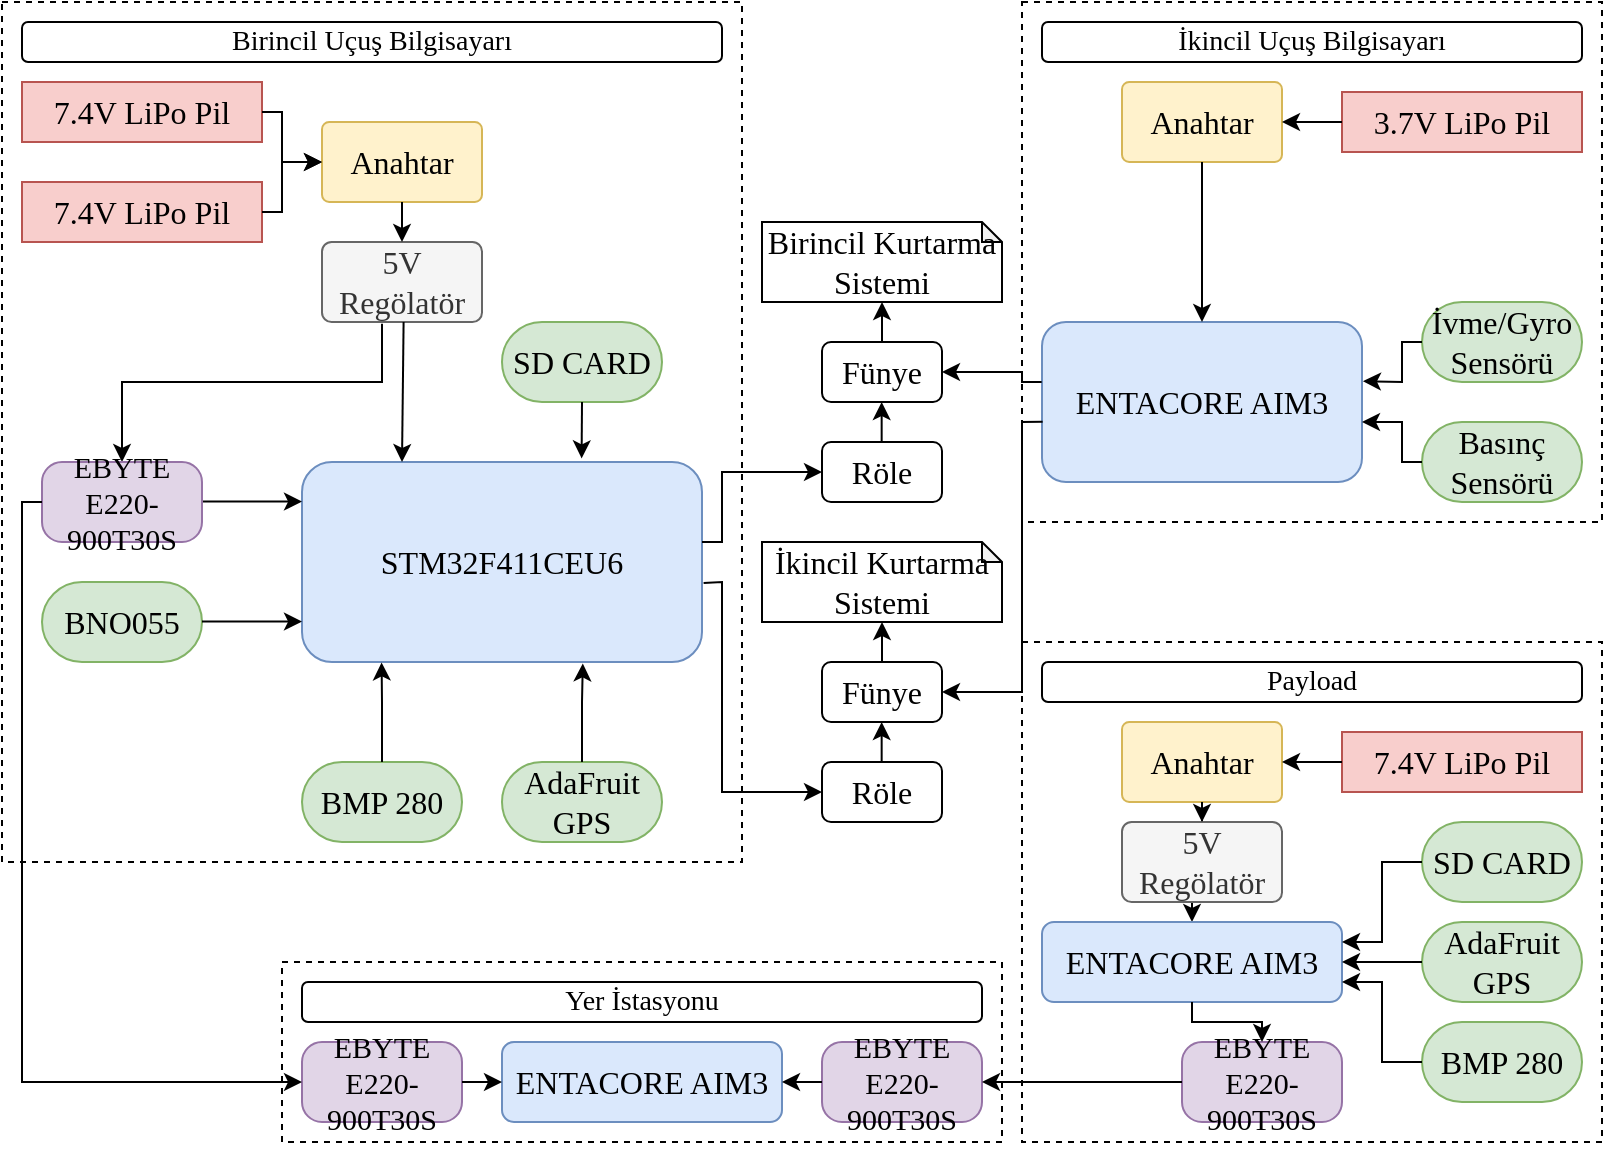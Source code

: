 <mxfile version="23.1.1" type="github">
  <diagram id="C5RBs43oDa-KdzZeNtuy" name="Page-1">
    <mxGraphModel dx="1687" dy="889" grid="1" gridSize="10" guides="1" tooltips="1" connect="1" arrows="1" fold="1" page="1" pageScale="1" pageWidth="800" pageHeight="600" math="0" shadow="0">
      <root>
        <mxCell id="WIyWlLk6GJQsqaUBKTNV-0" />
        <mxCell id="WIyWlLk6GJQsqaUBKTNV-1" parent="WIyWlLk6GJQsqaUBKTNV-0" />
        <mxCell id="FF-1iVlFn8DtFzpHkf-_-0" value="7.4V LiPo Pil" style="rounded=1;whiteSpace=wrap;html=1;arcSize=0;fillColor=#f8cecc;strokeColor=#b85450;fontFamily=Calibri;fontSize=16;" parent="WIyWlLk6GJQsqaUBKTNV-1" vertex="1">
          <mxGeometry x="10" y="90" width="120" height="30" as="geometry" />
        </mxCell>
        <mxCell id="FF-1iVlFn8DtFzpHkf-_-1" value="7.4V LiPo Pil" style="rounded=1;whiteSpace=wrap;html=1;arcSize=0;fillColor=#f8cecc;strokeColor=#b85450;fontFamily=Calibri;fontSize=16;" parent="WIyWlLk6GJQsqaUBKTNV-1" vertex="1">
          <mxGeometry x="10" y="40" width="120" height="30" as="geometry" />
        </mxCell>
        <mxCell id="FF-1iVlFn8DtFzpHkf-_-3" value="Anahtar" style="rounded=1;whiteSpace=wrap;html=1;arcSize=9;fillColor=#fff2cc;strokeColor=#d6b656;fontFamily=Calibri;fontSize=16;" parent="WIyWlLk6GJQsqaUBKTNV-1" vertex="1">
          <mxGeometry x="160" y="60" width="80" height="40" as="geometry" />
        </mxCell>
        <mxCell id="FF-1iVlFn8DtFzpHkf-_-4" value="5V Regölatör" style="rounded=1;whiteSpace=wrap;html=1;arcSize=12;fillColor=#f5f5f5;fontColor=#333333;strokeColor=#666666;fontFamily=Calibri;fontSize=16;" parent="WIyWlLk6GJQsqaUBKTNV-1" vertex="1">
          <mxGeometry x="160" y="120" width="80" height="40" as="geometry" />
        </mxCell>
        <mxCell id="FF-1iVlFn8DtFzpHkf-_-5" value="STM32F411CEU6" style="rounded=1;whiteSpace=wrap;html=1;fillColor=#dae8fc;strokeColor=#6c8ebf;fontFamily=Calibri;fontSize=16;" parent="WIyWlLk6GJQsqaUBKTNV-1" vertex="1">
          <mxGeometry x="150" y="230" width="200" height="100" as="geometry" />
        </mxCell>
        <mxCell id="FF-1iVlFn8DtFzpHkf-_-7" value="BMP 280" style="rounded=1;whiteSpace=wrap;html=1;arcSize=50;fillColor=#d5e8d4;strokeColor=#82b366;fontFamily=Calibri;fontSize=16;" parent="WIyWlLk6GJQsqaUBKTNV-1" vertex="1">
          <mxGeometry x="150" y="380" width="80" height="40" as="geometry" />
        </mxCell>
        <mxCell id="FF-1iVlFn8DtFzpHkf-_-8" value="BNO055" style="rounded=1;whiteSpace=wrap;html=1;arcSize=50;fillColor=#d5e8d4;strokeColor=#82b366;fontFamily=Calibri;fontSize=16;" parent="WIyWlLk6GJQsqaUBKTNV-1" vertex="1">
          <mxGeometry x="20" y="290" width="80" height="40" as="geometry" />
        </mxCell>
        <mxCell id="FF-1iVlFn8DtFzpHkf-_-9" value="SD CARD" style="rounded=1;whiteSpace=wrap;html=1;arcSize=50;fillColor=#d5e8d4;strokeColor=#82b366;fontFamily=Calibri;fontSize=16;" parent="WIyWlLk6GJQsqaUBKTNV-1" vertex="1">
          <mxGeometry x="250" y="160" width="80" height="40" as="geometry" />
        </mxCell>
        <mxCell id="FF-1iVlFn8DtFzpHkf-_-10" value="AdaFruit GPS" style="rounded=1;whiteSpace=wrap;html=1;arcSize=50;fillColor=#d5e8d4;strokeColor=#82b366;fontFamily=Calibri;fontSize=16;" parent="WIyWlLk6GJQsqaUBKTNV-1" vertex="1">
          <mxGeometry x="250" y="380" width="80" height="40" as="geometry" />
        </mxCell>
        <mxCell id="FF-1iVlFn8DtFzpHkf-_-11" value="" style="endArrow=classic;html=1;rounded=0;fontFamily=Calibri;fontSize=16;" parent="WIyWlLk6GJQsqaUBKTNV-1" edge="1">
          <mxGeometry width="50" height="50" relative="1" as="geometry">
            <mxPoint x="100" y="249.8" as="sourcePoint" />
            <mxPoint x="150" y="249.8" as="targetPoint" />
            <Array as="points">
              <mxPoint x="90" y="250" />
              <mxPoint x="100" y="249.8" />
            </Array>
          </mxGeometry>
        </mxCell>
        <mxCell id="FF-1iVlFn8DtFzpHkf-_-12" value="" style="endArrow=classic;html=1;rounded=0;fontFamily=Calibri;fontSize=16;" parent="WIyWlLk6GJQsqaUBKTNV-1" edge="1">
          <mxGeometry width="50" height="50" relative="1" as="geometry">
            <mxPoint x="100" y="309.8" as="sourcePoint" />
            <mxPoint x="150" y="309.8" as="targetPoint" />
            <Array as="points" />
          </mxGeometry>
        </mxCell>
        <mxCell id="FF-1iVlFn8DtFzpHkf-_-13" value="" style="endArrow=classic;html=1;rounded=0;entryX=0.199;entryY=1.002;entryDx=0;entryDy=0;entryPerimeter=0;fontFamily=Calibri;fontSize=16;" parent="WIyWlLk6GJQsqaUBKTNV-1" target="FF-1iVlFn8DtFzpHkf-_-5" edge="1">
          <mxGeometry width="50" height="50" relative="1" as="geometry">
            <mxPoint x="190" y="380" as="sourcePoint" />
            <mxPoint x="220" y="343" as="targetPoint" />
            <Array as="points">
              <mxPoint x="190" y="380" />
              <mxPoint x="190" y="370" />
              <mxPoint x="190" y="350" />
            </Array>
          </mxGeometry>
        </mxCell>
        <mxCell id="FF-1iVlFn8DtFzpHkf-_-14" value="" style="endArrow=classic;html=1;rounded=0;entryX=0.702;entryY=1.007;entryDx=0;entryDy=0;entryPerimeter=0;fontFamily=Calibri;fontSize=16;" parent="WIyWlLk6GJQsqaUBKTNV-1" target="FF-1iVlFn8DtFzpHkf-_-5" edge="1">
          <mxGeometry width="50" height="50" relative="1" as="geometry">
            <mxPoint x="290" y="380" as="sourcePoint" />
            <mxPoint x="320" y="340" as="targetPoint" />
            <Array as="points">
              <mxPoint x="290" y="380" />
              <mxPoint x="290" y="350" />
            </Array>
          </mxGeometry>
        </mxCell>
        <mxCell id="FF-1iVlFn8DtFzpHkf-_-16" value="" style="endArrow=classic;html=1;rounded=0;exitX=0.5;exitY=1;exitDx=0;exitDy=0;entryX=0.699;entryY=-0.018;entryDx=0;entryDy=0;entryPerimeter=0;fontFamily=Calibri;fontSize=16;" parent="WIyWlLk6GJQsqaUBKTNV-1" target="FF-1iVlFn8DtFzpHkf-_-5" edge="1">
          <mxGeometry width="50" height="50" relative="1" as="geometry">
            <mxPoint x="290" y="200" as="sourcePoint" />
            <mxPoint x="340" y="200" as="targetPoint" />
          </mxGeometry>
        </mxCell>
        <mxCell id="FF-1iVlFn8DtFzpHkf-_-17" value="" style="endArrow=classic;html=1;rounded=0;entryX=0.5;entryY=0;entryDx=0;entryDy=0;exitX=0.375;exitY=1.023;exitDx=0;exitDy=0;exitPerimeter=0;fontFamily=Calibri;fontSize=16;" parent="WIyWlLk6GJQsqaUBKTNV-1" source="FF-1iVlFn8DtFzpHkf-_-4" target="rdZqMUuOVoU_5vOU-umY-52" edge="1">
          <mxGeometry width="50" height="50" relative="1" as="geometry">
            <mxPoint x="240" y="140" as="sourcePoint" />
            <mxPoint x="250" y="180" as="targetPoint" />
            <Array as="points">
              <mxPoint x="190" y="190" />
              <mxPoint x="60" y="190" />
            </Array>
          </mxGeometry>
        </mxCell>
        <mxCell id="FF-1iVlFn8DtFzpHkf-_-18" value="" style="endArrow=classic;html=1;rounded=0;exitX=0.51;exitY=0.999;exitDx=0;exitDy=0;exitPerimeter=0;entryX=0.25;entryY=0;entryDx=0;entryDy=0;fontFamily=Calibri;fontSize=16;" parent="WIyWlLk6GJQsqaUBKTNV-1" source="FF-1iVlFn8DtFzpHkf-_-4" edge="1" target="FF-1iVlFn8DtFzpHkf-_-5">
          <mxGeometry width="50" height="50" relative="1" as="geometry">
            <mxPoint x="280" y="103.2" as="sourcePoint" />
            <mxPoint x="270" y="210.0" as="targetPoint" />
          </mxGeometry>
        </mxCell>
        <mxCell id="FF-1iVlFn8DtFzpHkf-_-19" value="" style="endArrow=classic;html=1;rounded=0;exitX=1;exitY=0.5;exitDx=0;exitDy=0;entryX=0;entryY=0.5;entryDx=0;entryDy=0;fontFamily=Calibri;fontSize=16;" parent="WIyWlLk6GJQsqaUBKTNV-1" source="FF-1iVlFn8DtFzpHkf-_-0" target="FF-1iVlFn8DtFzpHkf-_-3" edge="1">
          <mxGeometry width="50" height="50" relative="1" as="geometry">
            <mxPoint x="340" y="230" as="sourcePoint" />
            <mxPoint x="170" y="130" as="targetPoint" />
            <Array as="points">
              <mxPoint x="140" y="105" />
              <mxPoint x="140" y="80" />
            </Array>
          </mxGeometry>
        </mxCell>
        <mxCell id="FF-1iVlFn8DtFzpHkf-_-20" value="" style="endArrow=classic;html=1;rounded=0;exitX=1;exitY=0.5;exitDx=0;exitDy=0;fontFamily=Calibri;fontSize=16;" parent="WIyWlLk6GJQsqaUBKTNV-1" source="FF-1iVlFn8DtFzpHkf-_-1" edge="1">
          <mxGeometry width="50" height="50" relative="1" as="geometry">
            <mxPoint x="140" y="50" as="sourcePoint" />
            <mxPoint x="160" y="80" as="targetPoint" />
            <Array as="points">
              <mxPoint x="140" y="55" />
              <mxPoint x="140" y="80" />
            </Array>
          </mxGeometry>
        </mxCell>
        <mxCell id="FF-1iVlFn8DtFzpHkf-_-21" value="" style="endArrow=classic;html=1;rounded=0;entryX=0.5;entryY=0;entryDx=0;entryDy=0;exitX=0.5;exitY=1;exitDx=0;exitDy=0;fontFamily=Calibri;fontSize=16;" parent="WIyWlLk6GJQsqaUBKTNV-1" edge="1" target="FF-1iVlFn8DtFzpHkf-_-4" source="FF-1iVlFn8DtFzpHkf-_-3">
          <mxGeometry width="50" height="50" relative="1" as="geometry">
            <mxPoint x="240" y="79.9" as="sourcePoint" />
            <mxPoint x="260" y="80" as="targetPoint" />
          </mxGeometry>
        </mxCell>
        <mxCell id="rdZqMUuOVoU_5vOU-umY-1" value="Birincil Kurtarma Sistemi" style="shape=note;whiteSpace=wrap;html=1;backgroundOutline=1;darkOpacity=0.05;rotation=0;size=10;strokeColor=default;verticalAlign=middle;fontFamily=Calibri;fontSize=16;" vertex="1" parent="WIyWlLk6GJQsqaUBKTNV-1">
          <mxGeometry x="380" y="110" width="120" height="40" as="geometry" />
        </mxCell>
        <mxCell id="rdZqMUuOVoU_5vOU-umY-3" value="Fünye" style="rounded=1;whiteSpace=wrap;html=1;fontFamily=Calibri;fontSize=16;" vertex="1" parent="WIyWlLk6GJQsqaUBKTNV-1">
          <mxGeometry x="410" y="170" width="60" height="30" as="geometry" />
        </mxCell>
        <mxCell id="rdZqMUuOVoU_5vOU-umY-4" value="Röle" style="rounded=1;whiteSpace=wrap;html=1;fontFamily=Calibri;fontSize=16;" vertex="1" parent="WIyWlLk6GJQsqaUBKTNV-1">
          <mxGeometry x="410" y="220" width="60" height="30" as="geometry" />
        </mxCell>
        <mxCell id="rdZqMUuOVoU_5vOU-umY-5" value="" style="endArrow=classic;html=1;rounded=0;entryX=0.5;entryY=1;entryDx=0;entryDy=0;entryPerimeter=0;exitX=0.5;exitY=0;exitDx=0;exitDy=0;fontFamily=Calibri;fontSize=16;" edge="1" parent="WIyWlLk6GJQsqaUBKTNV-1" source="rdZqMUuOVoU_5vOU-umY-3" target="rdZqMUuOVoU_5vOU-umY-1">
          <mxGeometry width="50" height="50" relative="1" as="geometry">
            <mxPoint x="380" y="260" as="sourcePoint" />
            <mxPoint x="430" y="210" as="targetPoint" />
          </mxGeometry>
        </mxCell>
        <mxCell id="rdZqMUuOVoU_5vOU-umY-6" value="" style="endArrow=classic;html=1;rounded=0;entryX=0.5;entryY=1;entryDx=0;entryDy=0;entryPerimeter=0;exitX=0.5;exitY=0;exitDx=0;exitDy=0;fontFamily=Calibri;fontSize=16;" edge="1" parent="WIyWlLk6GJQsqaUBKTNV-1">
          <mxGeometry width="50" height="50" relative="1" as="geometry">
            <mxPoint x="439.83" y="220" as="sourcePoint" />
            <mxPoint x="439.83" y="200" as="targetPoint" />
          </mxGeometry>
        </mxCell>
        <mxCell id="rdZqMUuOVoU_5vOU-umY-7" value="İkincil Kurtarma Sistemi" style="shape=note;whiteSpace=wrap;html=1;backgroundOutline=1;darkOpacity=0.05;rotation=0;size=10;strokeColor=default;verticalAlign=middle;fontFamily=Calibri;fontSize=16;" vertex="1" parent="WIyWlLk6GJQsqaUBKTNV-1">
          <mxGeometry x="380" y="270" width="120" height="40" as="geometry" />
        </mxCell>
        <mxCell id="rdZqMUuOVoU_5vOU-umY-8" value="Fünye" style="rounded=1;whiteSpace=wrap;html=1;fontFamily=Calibri;fontSize=16;" vertex="1" parent="WIyWlLk6GJQsqaUBKTNV-1">
          <mxGeometry x="410" y="330" width="60" height="30" as="geometry" />
        </mxCell>
        <mxCell id="rdZqMUuOVoU_5vOU-umY-9" value="Röle" style="rounded=1;whiteSpace=wrap;html=1;fontFamily=Calibri;fontSize=16;" vertex="1" parent="WIyWlLk6GJQsqaUBKTNV-1">
          <mxGeometry x="410" y="380" width="60" height="30" as="geometry" />
        </mxCell>
        <mxCell id="rdZqMUuOVoU_5vOU-umY-10" value="" style="endArrow=classic;html=1;rounded=0;entryX=0.5;entryY=1;entryDx=0;entryDy=0;entryPerimeter=0;exitX=0.5;exitY=0;exitDx=0;exitDy=0;fontFamily=Calibri;fontSize=16;" edge="1" parent="WIyWlLk6GJQsqaUBKTNV-1" source="rdZqMUuOVoU_5vOU-umY-8" target="rdZqMUuOVoU_5vOU-umY-7">
          <mxGeometry width="50" height="50" relative="1" as="geometry">
            <mxPoint x="380" y="420" as="sourcePoint" />
            <mxPoint x="430" y="370" as="targetPoint" />
          </mxGeometry>
        </mxCell>
        <mxCell id="rdZqMUuOVoU_5vOU-umY-11" value="" style="endArrow=classic;html=1;rounded=0;entryX=0.5;entryY=1;entryDx=0;entryDy=0;entryPerimeter=0;exitX=0.5;exitY=0;exitDx=0;exitDy=0;fontFamily=Calibri;fontSize=16;" edge="1" parent="WIyWlLk6GJQsqaUBKTNV-1">
          <mxGeometry width="50" height="50" relative="1" as="geometry">
            <mxPoint x="439.83" y="380" as="sourcePoint" />
            <mxPoint x="439.83" y="360" as="targetPoint" />
          </mxGeometry>
        </mxCell>
        <mxCell id="rdZqMUuOVoU_5vOU-umY-12" value="" style="endArrow=classic;html=1;rounded=0;exitX=1.004;exitY=0.605;exitDx=0;exitDy=0;exitPerimeter=0;entryX=0;entryY=0.5;entryDx=0;entryDy=0;fontFamily=Calibri;fontSize=16;" edge="1" parent="WIyWlLk6GJQsqaUBKTNV-1" source="FF-1iVlFn8DtFzpHkf-_-5" target="rdZqMUuOVoU_5vOU-umY-9">
          <mxGeometry width="50" height="50" relative="1" as="geometry">
            <mxPoint x="360" y="290" as="sourcePoint" />
            <mxPoint x="410" y="240" as="targetPoint" />
            <Array as="points">
              <mxPoint x="360" y="290" />
              <mxPoint x="360" y="395" />
            </Array>
          </mxGeometry>
        </mxCell>
        <mxCell id="rdZqMUuOVoU_5vOU-umY-13" value="" style="endArrow=classic;html=1;rounded=0;entryX=0;entryY=0.5;entryDx=0;entryDy=0;fontFamily=Calibri;fontSize=16;" edge="1" parent="WIyWlLk6GJQsqaUBKTNV-1" target="rdZqMUuOVoU_5vOU-umY-4">
          <mxGeometry width="50" height="50" relative="1" as="geometry">
            <mxPoint x="350" y="270" as="sourcePoint" />
            <mxPoint x="400" y="230" as="targetPoint" />
            <Array as="points">
              <mxPoint x="360" y="270" />
              <mxPoint x="360" y="235" />
            </Array>
          </mxGeometry>
        </mxCell>
        <mxCell id="rdZqMUuOVoU_5vOU-umY-14" value="3.7V LiPo Pil" style="rounded=1;whiteSpace=wrap;html=1;arcSize=0;fillColor=#f8cecc;strokeColor=#b85450;fontFamily=Calibri;fontSize=16;" vertex="1" parent="WIyWlLk6GJQsqaUBKTNV-1">
          <mxGeometry x="670" y="45" width="120" height="30" as="geometry" />
        </mxCell>
        <mxCell id="rdZqMUuOVoU_5vOU-umY-15" value="Anahtar" style="rounded=1;whiteSpace=wrap;html=1;arcSize=9;fillColor=#fff2cc;strokeColor=#d6b656;fontFamily=Calibri;fontSize=16;" vertex="1" parent="WIyWlLk6GJQsqaUBKTNV-1">
          <mxGeometry x="560" y="40" width="80" height="40" as="geometry" />
        </mxCell>
        <mxCell id="rdZqMUuOVoU_5vOU-umY-16" value="ENTACORE AIM3" style="rounded=1;whiteSpace=wrap;html=1;fillColor=#dae8fc;strokeColor=#6c8ebf;fontFamily=Calibri;fontSize=16;" vertex="1" parent="WIyWlLk6GJQsqaUBKTNV-1">
          <mxGeometry x="520" y="160" width="160" height="80" as="geometry" />
        </mxCell>
        <mxCell id="rdZqMUuOVoU_5vOU-umY-20" value="" style="endArrow=classic;html=1;rounded=0;entryX=0.5;entryY=0;entryDx=0;entryDy=0;exitX=0.5;exitY=1;exitDx=0;exitDy=0;fontFamily=Calibri;fontSize=16;" edge="1" parent="WIyWlLk6GJQsqaUBKTNV-1" source="rdZqMUuOVoU_5vOU-umY-15" target="rdZqMUuOVoU_5vOU-umY-16">
          <mxGeometry width="50" height="50" relative="1" as="geometry">
            <mxPoint x="420" y="150" as="sourcePoint" />
            <mxPoint x="470" y="100" as="targetPoint" />
          </mxGeometry>
        </mxCell>
        <mxCell id="rdZqMUuOVoU_5vOU-umY-21" value="" style="endArrow=classic;html=1;rounded=0;entryX=1;entryY=0.5;entryDx=0;entryDy=0;fontFamily=Calibri;fontSize=16;" edge="1" parent="WIyWlLk6GJQsqaUBKTNV-1" source="rdZqMUuOVoU_5vOU-umY-14" target="rdZqMUuOVoU_5vOU-umY-15">
          <mxGeometry width="50" height="50" relative="1" as="geometry">
            <mxPoint x="420" y="150" as="sourcePoint" />
            <mxPoint x="470" y="100" as="targetPoint" />
          </mxGeometry>
        </mxCell>
        <mxCell id="rdZqMUuOVoU_5vOU-umY-22" value="İvme/Gyro Sensörü" style="rounded=1;whiteSpace=wrap;html=1;arcSize=50;fillColor=#d5e8d4;strokeColor=#82b366;fontFamily=Calibri;fontSize=16;" vertex="1" parent="WIyWlLk6GJQsqaUBKTNV-1">
          <mxGeometry x="710" y="150" width="80" height="40" as="geometry" />
        </mxCell>
        <mxCell id="rdZqMUuOVoU_5vOU-umY-23" value="Basınç Sensörü" style="rounded=1;whiteSpace=wrap;html=1;arcSize=50;fillColor=#d5e8d4;strokeColor=#82b366;fontFamily=Calibri;fontSize=16;" vertex="1" parent="WIyWlLk6GJQsqaUBKTNV-1">
          <mxGeometry x="710" y="210" width="80" height="40" as="geometry" />
        </mxCell>
        <mxCell id="rdZqMUuOVoU_5vOU-umY-24" value="" style="endArrow=classic;html=1;rounded=0;exitX=0;exitY=0.5;exitDx=0;exitDy=0;entryX=1.006;entryY=0.611;entryDx=0;entryDy=0;entryPerimeter=0;fontFamily=Calibri;fontSize=16;" edge="1" parent="WIyWlLk6GJQsqaUBKTNV-1" source="rdZqMUuOVoU_5vOU-umY-23">
          <mxGeometry width="50" height="50" relative="1" as="geometry">
            <mxPoint x="709.04" y="231.12" as="sourcePoint" />
            <mxPoint x="680.0" y="210" as="targetPoint" />
            <Array as="points">
              <mxPoint x="700" y="230" />
              <mxPoint x="700" y="210" />
            </Array>
          </mxGeometry>
        </mxCell>
        <mxCell id="rdZqMUuOVoU_5vOU-umY-26" value="" style="endArrow=classic;html=1;rounded=0;entryX=1.003;entryY=0.37;entryDx=0;entryDy=0;entryPerimeter=0;exitX=0;exitY=0.5;exitDx=0;exitDy=0;fontFamily=Calibri;fontSize=16;" edge="1" parent="WIyWlLk6GJQsqaUBKTNV-1" source="rdZqMUuOVoU_5vOU-umY-22" target="rdZqMUuOVoU_5vOU-umY-16">
          <mxGeometry width="50" height="50" relative="1" as="geometry">
            <mxPoint x="640" y="190" as="sourcePoint" />
            <mxPoint x="690" y="140" as="targetPoint" />
            <Array as="points">
              <mxPoint x="700" y="170" />
              <mxPoint x="700" y="190" />
            </Array>
          </mxGeometry>
        </mxCell>
        <mxCell id="rdZqMUuOVoU_5vOU-umY-27" value="" style="endArrow=classic;html=1;rounded=0;exitX=-0.001;exitY=0.375;exitDx=0;exitDy=0;exitPerimeter=0;" edge="1" parent="WIyWlLk6GJQsqaUBKTNV-1" source="rdZqMUuOVoU_5vOU-umY-16">
          <mxGeometry width="50" height="50" relative="1" as="geometry">
            <mxPoint x="540" y="175" as="sourcePoint" />
            <mxPoint x="470" y="185" as="targetPoint" />
            <Array as="points">
              <mxPoint x="510" y="190" />
              <mxPoint x="510" y="185" />
            </Array>
          </mxGeometry>
        </mxCell>
        <mxCell id="rdZqMUuOVoU_5vOU-umY-28" value="" style="endArrow=classic;html=1;rounded=0;exitX=0.002;exitY=0.623;exitDx=0;exitDy=0;exitPerimeter=0;entryX=1;entryY=0.5;entryDx=0;entryDy=0;" edge="1" parent="WIyWlLk6GJQsqaUBKTNV-1" source="rdZqMUuOVoU_5vOU-umY-16" target="rdZqMUuOVoU_5vOU-umY-8">
          <mxGeometry width="50" height="50" relative="1" as="geometry">
            <mxPoint x="490" y="230" as="sourcePoint" />
            <mxPoint x="480" y="350" as="targetPoint" />
            <Array as="points">
              <mxPoint x="510" y="210" />
              <mxPoint x="510" y="345" />
            </Array>
          </mxGeometry>
        </mxCell>
        <mxCell id="rdZqMUuOVoU_5vOU-umY-29" value="ENTACORE AIM3" style="rounded=1;whiteSpace=wrap;html=1;fillColor=#dae8fc;strokeColor=#6c8ebf;fontFamily=Calibri;fontSize=16;" vertex="1" parent="WIyWlLk6GJQsqaUBKTNV-1">
          <mxGeometry x="250" y="520" width="140" height="40" as="geometry" />
        </mxCell>
        <mxCell id="rdZqMUuOVoU_5vOU-umY-30" value="EBYTE E220-900T30S" style="rounded=1;whiteSpace=wrap;html=1;arcSize=25;fillColor=#e1d5e7;strokeColor=#9673a6;fontFamily=Calibri;fontSize=15;" vertex="1" parent="WIyWlLk6GJQsqaUBKTNV-1">
          <mxGeometry x="150" y="520" width="80" height="40" as="geometry" />
        </mxCell>
        <mxCell id="rdZqMUuOVoU_5vOU-umY-31" value="EBYTE E220-900T30S" style="rounded=1;whiteSpace=wrap;html=1;arcSize=25;fillColor=#e1d5e7;strokeColor=#9673a6;fontFamily=Calibri;fontSize=15;" vertex="1" parent="WIyWlLk6GJQsqaUBKTNV-1">
          <mxGeometry x="410" y="520" width="80" height="40" as="geometry" />
        </mxCell>
        <mxCell id="rdZqMUuOVoU_5vOU-umY-33" value="7.4V LiPo Pil" style="rounded=1;whiteSpace=wrap;html=1;arcSize=0;fillColor=#f8cecc;strokeColor=#b85450;fontFamily=Calibri;fontSize=16;" vertex="1" parent="WIyWlLk6GJQsqaUBKTNV-1">
          <mxGeometry x="670" y="365" width="120" height="30" as="geometry" />
        </mxCell>
        <mxCell id="rdZqMUuOVoU_5vOU-umY-43" value="" style="edgeStyle=orthogonalEdgeStyle;rounded=0;orthogonalLoop=1;jettySize=auto;html=1;" edge="1" parent="WIyWlLk6GJQsqaUBKTNV-1" source="rdZqMUuOVoU_5vOU-umY-34" target="rdZqMUuOVoU_5vOU-umY-37">
          <mxGeometry relative="1" as="geometry" />
        </mxCell>
        <mxCell id="rdZqMUuOVoU_5vOU-umY-34" value="Anahtar" style="rounded=1;whiteSpace=wrap;html=1;arcSize=9;fillColor=#fff2cc;strokeColor=#d6b656;fontFamily=Calibri;fontSize=16;" vertex="1" parent="WIyWlLk6GJQsqaUBKTNV-1">
          <mxGeometry x="560" y="360" width="80" height="40" as="geometry" />
        </mxCell>
        <mxCell id="rdZqMUuOVoU_5vOU-umY-35" value="5V Regölatör" style="rounded=1;whiteSpace=wrap;html=1;arcSize=12;fillColor=#f5f5f5;fontColor=#333333;strokeColor=#666666;fontFamily=Calibri;fontSize=16;" vertex="1" parent="WIyWlLk6GJQsqaUBKTNV-1">
          <mxGeometry x="560" y="410" width="80" height="40" as="geometry" />
        </mxCell>
        <mxCell id="rdZqMUuOVoU_5vOU-umY-36" value="EBYTE E220-900T30S" style="rounded=1;whiteSpace=wrap;html=1;arcSize=25;fillColor=#e1d5e7;strokeColor=#9673a6;fontFamily=Calibri;fontSize=15;" vertex="1" parent="WIyWlLk6GJQsqaUBKTNV-1">
          <mxGeometry x="590" y="520" width="80" height="40" as="geometry" />
        </mxCell>
        <mxCell id="rdZqMUuOVoU_5vOU-umY-37" value="ENTACORE AIM3" style="rounded=1;whiteSpace=wrap;html=1;fillColor=#dae8fc;strokeColor=#6c8ebf;fontFamily=Calibri;fontSize=16;" vertex="1" parent="WIyWlLk6GJQsqaUBKTNV-1">
          <mxGeometry x="520" y="460" width="150" height="40" as="geometry" />
        </mxCell>
        <mxCell id="rdZqMUuOVoU_5vOU-umY-38" value="SD CARD" style="rounded=1;whiteSpace=wrap;html=1;arcSize=50;fillColor=#d5e8d4;strokeColor=#82b366;fontFamily=Calibri;fontSize=16;" vertex="1" parent="WIyWlLk6GJQsqaUBKTNV-1">
          <mxGeometry x="710" y="410" width="80" height="40" as="geometry" />
        </mxCell>
        <mxCell id="rdZqMUuOVoU_5vOU-umY-39" value="AdaFruit GPS" style="rounded=1;whiteSpace=wrap;html=1;arcSize=50;fillColor=#d5e8d4;strokeColor=#82b366;fontFamily=Calibri;fontSize=16;" vertex="1" parent="WIyWlLk6GJQsqaUBKTNV-1">
          <mxGeometry x="710" y="460" width="80" height="40" as="geometry" />
        </mxCell>
        <mxCell id="rdZqMUuOVoU_5vOU-umY-40" value="BMP 280" style="rounded=1;whiteSpace=wrap;html=1;arcSize=50;fillColor=#d5e8d4;strokeColor=#82b366;fontFamily=Calibri;fontSize=16;" vertex="1" parent="WIyWlLk6GJQsqaUBKTNV-1">
          <mxGeometry x="710" y="510" width="80" height="40" as="geometry" />
        </mxCell>
        <mxCell id="rdZqMUuOVoU_5vOU-umY-41" value="" style="endArrow=classic;html=1;rounded=0;exitX=0;exitY=0.5;exitDx=0;exitDy=0;entryX=1;entryY=0.5;entryDx=0;entryDy=0;" edge="1" parent="WIyWlLk6GJQsqaUBKTNV-1" source="rdZqMUuOVoU_5vOU-umY-33" target="rdZqMUuOVoU_5vOU-umY-34">
          <mxGeometry width="50" height="50" relative="1" as="geometry">
            <mxPoint x="490" y="420" as="sourcePoint" />
            <mxPoint x="540" y="370" as="targetPoint" />
            <Array as="points">
              <mxPoint x="660" y="380" />
            </Array>
          </mxGeometry>
        </mxCell>
        <mxCell id="rdZqMUuOVoU_5vOU-umY-42" value="" style="endArrow=classic;html=1;rounded=0;entryX=0.5;entryY=0;entryDx=0;entryDy=0;exitX=0.5;exitY=1;exitDx=0;exitDy=0;" edge="1" parent="WIyWlLk6GJQsqaUBKTNV-1" source="rdZqMUuOVoU_5vOU-umY-34" target="rdZqMUuOVoU_5vOU-umY-35">
          <mxGeometry width="50" height="50" relative="1" as="geometry">
            <mxPoint x="580" y="460" as="sourcePoint" />
            <mxPoint x="630" y="410" as="targetPoint" />
          </mxGeometry>
        </mxCell>
        <mxCell id="rdZqMUuOVoU_5vOU-umY-44" value="" style="endArrow=classic;html=1;rounded=0;exitX=0.5;exitY=1;exitDx=0;exitDy=0;entryX=0.5;entryY=0;entryDx=0;entryDy=0;" edge="1" parent="WIyWlLk6GJQsqaUBKTNV-1" source="rdZqMUuOVoU_5vOU-umY-37" target="rdZqMUuOVoU_5vOU-umY-36">
          <mxGeometry width="50" height="50" relative="1" as="geometry">
            <mxPoint x="540" y="550" as="sourcePoint" />
            <mxPoint x="590" y="500" as="targetPoint" />
            <Array as="points">
              <mxPoint x="595" y="510" />
              <mxPoint x="630" y="510" />
            </Array>
          </mxGeometry>
        </mxCell>
        <mxCell id="rdZqMUuOVoU_5vOU-umY-45" value="" style="endArrow=classic;html=1;rounded=0;exitX=0;exitY=0.5;exitDx=0;exitDy=0;entryX=1;entryY=0.25;entryDx=0;entryDy=0;" edge="1" parent="WIyWlLk6GJQsqaUBKTNV-1" source="rdZqMUuOVoU_5vOU-umY-38" target="rdZqMUuOVoU_5vOU-umY-37">
          <mxGeometry width="50" height="50" relative="1" as="geometry">
            <mxPoint x="650" y="445" as="sourcePoint" />
            <mxPoint x="700" y="395" as="targetPoint" />
            <Array as="points">
              <mxPoint x="690" y="430" />
              <mxPoint x="690" y="470" />
            </Array>
          </mxGeometry>
        </mxCell>
        <mxCell id="rdZqMUuOVoU_5vOU-umY-46" value="" style="endArrow=classic;html=1;rounded=0;exitX=0;exitY=0.5;exitDx=0;exitDy=0;entryX=1.02;entryY=0.25;entryDx=0;entryDy=0;entryPerimeter=0;" edge="1" parent="WIyWlLk6GJQsqaUBKTNV-1" source="rdZqMUuOVoU_5vOU-umY-39">
          <mxGeometry width="50" height="50" relative="1" as="geometry">
            <mxPoint x="707" y="430" as="sourcePoint" />
            <mxPoint x="670" y="480" as="targetPoint" />
          </mxGeometry>
        </mxCell>
        <mxCell id="rdZqMUuOVoU_5vOU-umY-47" value="" style="endArrow=classic;html=1;rounded=0;exitX=0;exitY=0.5;exitDx=0;exitDy=0;entryX=1;entryY=0.75;entryDx=0;entryDy=0;" edge="1" parent="WIyWlLk6GJQsqaUBKTNV-1" source="rdZqMUuOVoU_5vOU-umY-40" target="rdZqMUuOVoU_5vOU-umY-37">
          <mxGeometry width="50" height="50" relative="1" as="geometry">
            <mxPoint x="710" y="520" as="sourcePoint" />
            <mxPoint x="673" y="570" as="targetPoint" />
            <Array as="points">
              <mxPoint x="690" y="530" />
              <mxPoint x="690" y="490" />
            </Array>
          </mxGeometry>
        </mxCell>
        <mxCell id="rdZqMUuOVoU_5vOU-umY-52" value="EBYTE E220-900T30S" style="rounded=1;whiteSpace=wrap;html=1;arcSize=25;fillColor=#e1d5e7;strokeColor=#9673a6;fontFamily=Calibri;fontSize=15;" vertex="1" parent="WIyWlLk6GJQsqaUBKTNV-1">
          <mxGeometry x="20" y="230" width="80" height="40" as="geometry" />
        </mxCell>
        <mxCell id="rdZqMUuOVoU_5vOU-umY-54" value="" style="endArrow=classic;html=1;rounded=0;exitX=0;exitY=0.5;exitDx=0;exitDy=0;entryX=0;entryY=0.5;entryDx=0;entryDy=0;" edge="1" parent="WIyWlLk6GJQsqaUBKTNV-1" source="rdZqMUuOVoU_5vOU-umY-52" target="rdZqMUuOVoU_5vOU-umY-30">
          <mxGeometry width="50" height="50" relative="1" as="geometry">
            <mxPoint x="170" y="310" as="sourcePoint" />
            <mxPoint x="10" y="540" as="targetPoint" />
            <Array as="points">
              <mxPoint x="10" y="250" />
              <mxPoint x="10" y="540" />
            </Array>
          </mxGeometry>
        </mxCell>
        <mxCell id="rdZqMUuOVoU_5vOU-umY-57" value="" style="endArrow=classic;html=1;rounded=0;exitX=0;exitY=0.5;exitDx=0;exitDy=0;entryX=1;entryY=0.5;entryDx=0;entryDy=0;" edge="1" parent="WIyWlLk6GJQsqaUBKTNV-1" source="rdZqMUuOVoU_5vOU-umY-36" target="rdZqMUuOVoU_5vOU-umY-31">
          <mxGeometry width="50" height="50" relative="1" as="geometry">
            <mxPoint x="530" y="550" as="sourcePoint" />
            <mxPoint x="580" y="500" as="targetPoint" />
            <Array as="points">
              <mxPoint x="560" y="540" />
            </Array>
          </mxGeometry>
        </mxCell>
        <mxCell id="rdZqMUuOVoU_5vOU-umY-58" value="" style="endArrow=classic;html=1;rounded=0;exitX=1;exitY=0.5;exitDx=0;exitDy=0;entryX=0;entryY=0.5;entryDx=0;entryDy=0;" edge="1" parent="WIyWlLk6GJQsqaUBKTNV-1" source="rdZqMUuOVoU_5vOU-umY-30" target="rdZqMUuOVoU_5vOU-umY-29">
          <mxGeometry width="50" height="50" relative="1" as="geometry">
            <mxPoint x="380" y="530" as="sourcePoint" />
            <mxPoint x="430" y="480" as="targetPoint" />
          </mxGeometry>
        </mxCell>
        <mxCell id="rdZqMUuOVoU_5vOU-umY-59" value="" style="endArrow=classic;html=1;rounded=0;exitX=0;exitY=0.5;exitDx=0;exitDy=0;entryX=1;entryY=0.5;entryDx=0;entryDy=0;" edge="1" parent="WIyWlLk6GJQsqaUBKTNV-1" source="rdZqMUuOVoU_5vOU-umY-31" target="rdZqMUuOVoU_5vOU-umY-29">
          <mxGeometry width="50" height="50" relative="1" as="geometry">
            <mxPoint x="390" y="539.8" as="sourcePoint" />
            <mxPoint x="410" y="539.8" as="targetPoint" />
          </mxGeometry>
        </mxCell>
        <mxCell id="rdZqMUuOVoU_5vOU-umY-60" value="Birincil Uçuş Bilgisayarı" style="rounded=1;whiteSpace=wrap;html=1;fontSize=14;fontFamily=Calibri;" vertex="1" parent="WIyWlLk6GJQsqaUBKTNV-1">
          <mxGeometry x="10" y="10" width="350" height="20" as="geometry" />
        </mxCell>
        <mxCell id="rdZqMUuOVoU_5vOU-umY-61" value="İkincil Uçuş Bilgisayarı" style="rounded=1;whiteSpace=wrap;html=1;fontSize=14;fontFamily=Calibri;" vertex="1" parent="WIyWlLk6GJQsqaUBKTNV-1">
          <mxGeometry x="520" y="10" width="270" height="20" as="geometry" />
        </mxCell>
        <mxCell id="rdZqMUuOVoU_5vOU-umY-63" value="Payload" style="rounded=1;whiteSpace=wrap;html=1;fontSize=14;fontFamily=Calibri;" vertex="1" parent="WIyWlLk6GJQsqaUBKTNV-1">
          <mxGeometry x="520" y="330" width="270" height="20" as="geometry" />
        </mxCell>
        <mxCell id="rdZqMUuOVoU_5vOU-umY-64" value="Yer İstasyonu" style="rounded=1;whiteSpace=wrap;html=1;fontSize=14;fontFamily=Calibri;" vertex="1" parent="WIyWlLk6GJQsqaUBKTNV-1">
          <mxGeometry x="150" y="490" width="340" height="20" as="geometry" />
        </mxCell>
        <mxCell id="rdZqMUuOVoU_5vOU-umY-65" value="" style="rounded=0;whiteSpace=wrap;html=1;dashed=1;fillColor=none;" vertex="1" parent="WIyWlLk6GJQsqaUBKTNV-1">
          <mxGeometry width="370" height="430" as="geometry" />
        </mxCell>
        <mxCell id="rdZqMUuOVoU_5vOU-umY-67" value="" style="rounded=0;whiteSpace=wrap;html=1;dashed=1;fillColor=none;" vertex="1" parent="WIyWlLk6GJQsqaUBKTNV-1">
          <mxGeometry x="510" width="290" height="260" as="geometry" />
        </mxCell>
        <mxCell id="rdZqMUuOVoU_5vOU-umY-68" value="" style="rounded=0;whiteSpace=wrap;html=1;dashed=1;fillColor=none;" vertex="1" parent="WIyWlLk6GJQsqaUBKTNV-1">
          <mxGeometry x="510" y="320" width="290" height="250" as="geometry" />
        </mxCell>
        <mxCell id="rdZqMUuOVoU_5vOU-umY-69" value="" style="rounded=0;whiteSpace=wrap;html=1;dashed=1;fillColor=none;" vertex="1" parent="WIyWlLk6GJQsqaUBKTNV-1">
          <mxGeometry x="140" y="480" width="360" height="90" as="geometry" />
        </mxCell>
        <mxCell id="rdZqMUuOVoU_5vOU-umY-70" style="edgeStyle=orthogonalEdgeStyle;rounded=0;orthogonalLoop=1;jettySize=auto;html=1;exitX=0.5;exitY=1;exitDx=0;exitDy=0;" edge="1" parent="WIyWlLk6GJQsqaUBKTNV-1" source="rdZqMUuOVoU_5vOU-umY-69" target="rdZqMUuOVoU_5vOU-umY-69">
          <mxGeometry relative="1" as="geometry" />
        </mxCell>
      </root>
    </mxGraphModel>
  </diagram>
</mxfile>
